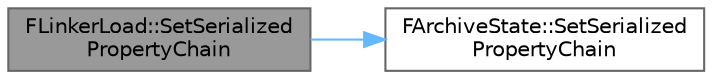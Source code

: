 digraph "FLinkerLoad::SetSerializedPropertyChain"
{
 // INTERACTIVE_SVG=YES
 // LATEX_PDF_SIZE
  bgcolor="transparent";
  edge [fontname=Helvetica,fontsize=10,labelfontname=Helvetica,labelfontsize=10];
  node [fontname=Helvetica,fontsize=10,shape=box,height=0.2,width=0.4];
  rankdir="LR";
  Node1 [id="Node000001",label="FLinkerLoad::SetSerialized\lPropertyChain",height=0.2,width=0.4,color="gray40", fillcolor="grey60", style="filled", fontcolor="black",tooltip="Set the raw serialized property chain for this archive, optionally overriding the serialized property..."];
  Node1 -> Node2 [id="edge1_Node000001_Node000002",color="steelblue1",style="solid",tooltip=" "];
  Node2 [id="Node000002",label="FArchiveState::SetSerialized\lPropertyChain",height=0.2,width=0.4,color="grey40", fillcolor="white", style="filled",URL="$d8/dea/structFArchiveState.html#a4a62d912c13da3680766ecfb76e1e05c",tooltip="Set the raw serialized property chain for this archive, optionally overriding the serialized property..."];
}
